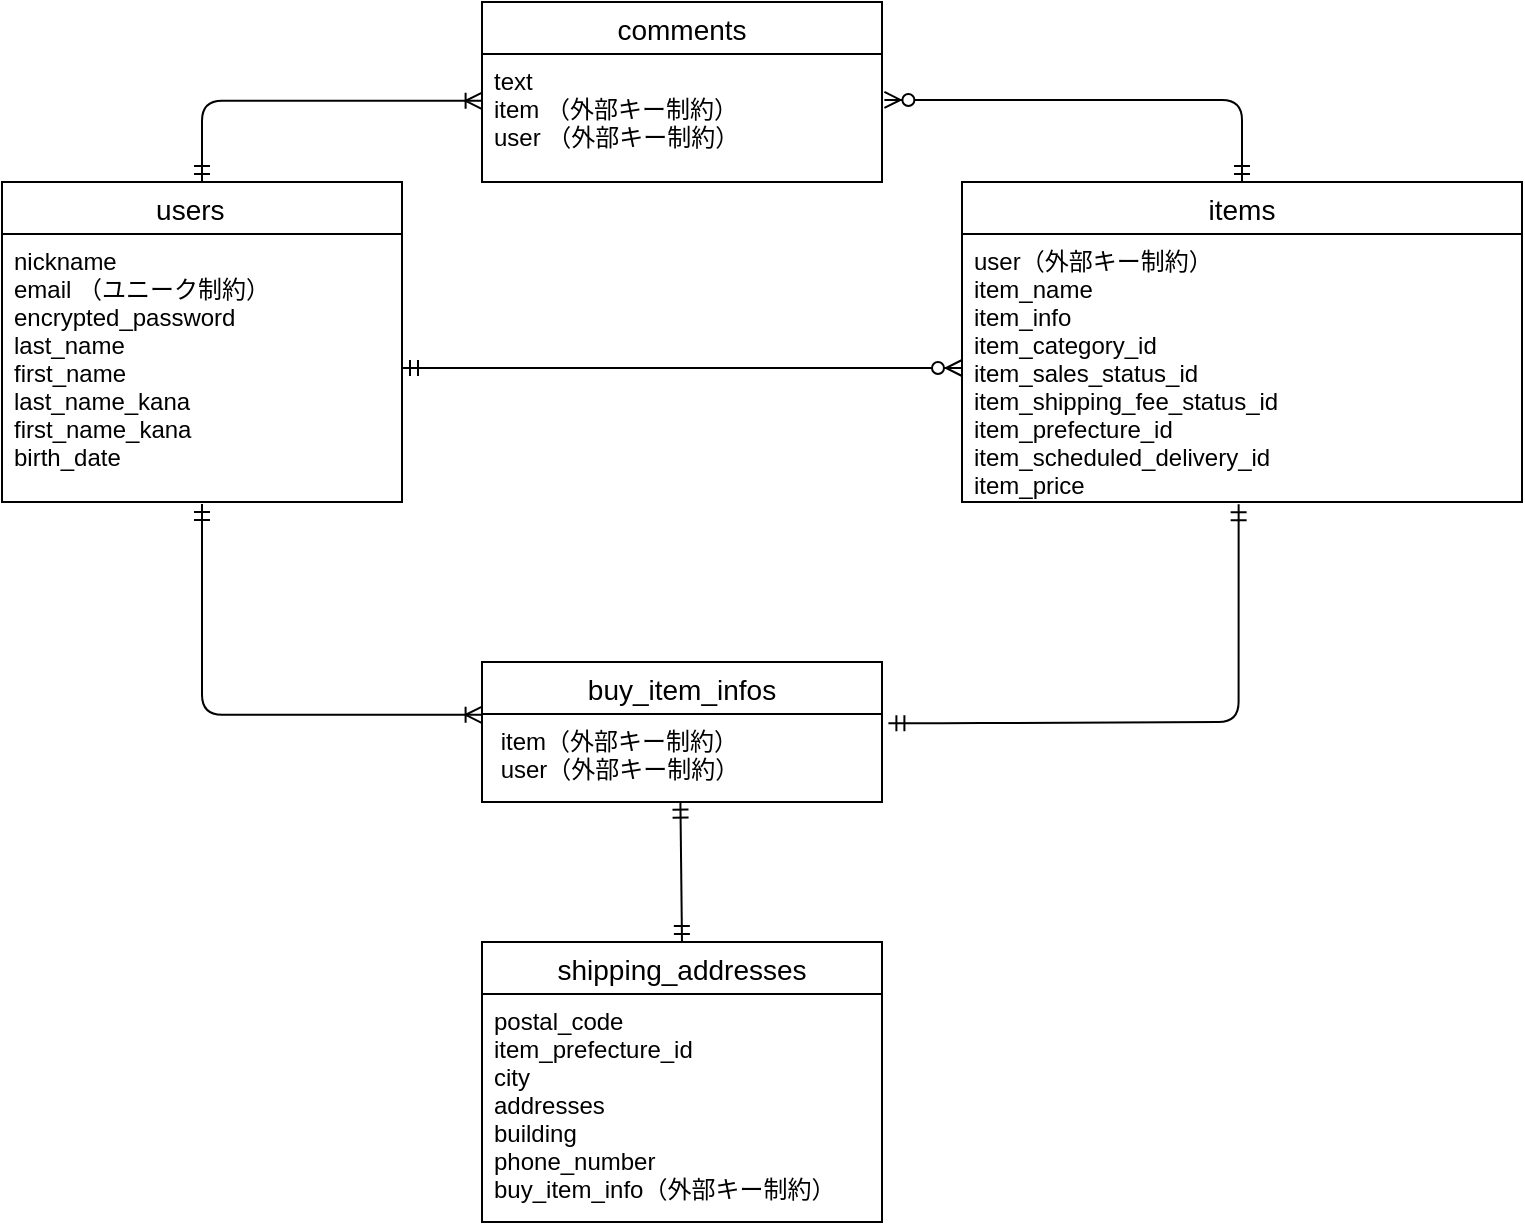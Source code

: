 <mxfile>
    <diagram id="tXXJamdvoFfJXyWj0aLa" name="ページ1">
        <mxGraphModel dx="678" dy="859" grid="1" gridSize="10" guides="1" tooltips="1" connect="1" arrows="1" fold="1" page="1" pageScale="1" pageWidth="827" pageHeight="1169" math="0" shadow="0">
            <root>
                <mxCell id="0"/>
                <mxCell id="1" parent="0"/>
                <mxCell id="2" value="users   " style="swimlane;fontStyle=0;childLayout=stackLayout;horizontal=1;startSize=26;horizontalStack=0;resizeParent=1;resizeParentMax=0;resizeLast=0;collapsible=1;marginBottom=0;align=center;fontSize=14;" parent="1" vertex="1">
                    <mxGeometry x="40" y="120" width="200" height="160" as="geometry"/>
                </mxCell>
                <mxCell id="3" value="nickname &#10;email （ユニーク制約）&#10;encrypted_password &#10;last_name&#10;first_name&#10;last_name_kana &#10;first_name_kana &#10;birth_date " style="text;strokeColor=none;fillColor=none;spacingLeft=4;spacingRight=4;overflow=hidden;rotatable=0;points=[[0,0.5],[1,0.5]];portConstraint=eastwest;fontSize=12;" parent="2" vertex="1">
                    <mxGeometry y="26" width="200" height="134" as="geometry"/>
                </mxCell>
                <mxCell id="6" value="items" style="swimlane;fontStyle=0;childLayout=stackLayout;horizontal=1;startSize=26;horizontalStack=0;resizeParent=1;resizeParentMax=0;resizeLast=0;collapsible=1;marginBottom=0;align=center;fontSize=14;" parent="1" vertex="1">
                    <mxGeometry x="520" y="120" width="280" height="160" as="geometry"/>
                </mxCell>
                <mxCell id="7" value="user（外部キー制約）&#10;item_name &#10;item_info&#10;item_category_id&#10;item_sales_status_id&#10;item_shipping_fee_status_id&#10;item_prefecture_id &#10;item_scheduled_delivery_id &#10;item_price&#10;" style="text;strokeColor=none;fillColor=none;spacingLeft=4;spacingRight=4;overflow=hidden;rotatable=0;points=[[0,0.5],[1,0.5]];portConstraint=eastwest;fontSize=12;" parent="6" vertex="1">
                    <mxGeometry y="26" width="280" height="134" as="geometry"/>
                </mxCell>
                <mxCell id="10" value="comments" style="swimlane;fontStyle=0;childLayout=stackLayout;horizontal=1;startSize=26;horizontalStack=0;resizeParent=1;resizeParentMax=0;resizeLast=0;collapsible=1;marginBottom=0;align=center;fontSize=14;" parent="1" vertex="1">
                    <mxGeometry x="280" y="30" width="200" height="90" as="geometry"/>
                </mxCell>
                <mxCell id="11" value="text &#10;item （外部キー制約）&#10;user （外部キー制約）" style="text;strokeColor=none;fillColor=none;spacingLeft=4;spacingRight=4;overflow=hidden;rotatable=0;points=[[0,0.5],[1,0.5]];portConstraint=eastwest;fontSize=12;" parent="10" vertex="1">
                    <mxGeometry y="26" width="200" height="64" as="geometry"/>
                </mxCell>
                <mxCell id="32" value="" style="edgeStyle=orthogonalEdgeStyle;fontSize=12;html=1;endArrow=ERzeroToMany;startArrow=ERmandOne;entryX=1.006;entryY=0.359;entryDx=0;entryDy=0;exitX=0.5;exitY=0;exitDx=0;exitDy=0;entryPerimeter=0;" parent="1" source="6" target="11" edge="1">
                    <mxGeometry width="100" height="100" relative="1" as="geometry">
                        <mxPoint x="642" y="318" as="sourcePoint"/>
                        <mxPoint x="630" y="290" as="targetPoint"/>
                    </mxGeometry>
                </mxCell>
                <mxCell id="36" value="" style="fontSize=12;html=1;endArrow=ERzeroToMany;startArrow=ERmandOne;entryX=0;entryY=0.5;entryDx=0;entryDy=0;exitX=1;exitY=0.5;exitDx=0;exitDy=0;" parent="1" source="3" target="7" edge="1">
                    <mxGeometry width="100" height="100" relative="1" as="geometry">
                        <mxPoint x="380.04" y="130.0" as="sourcePoint"/>
                        <mxPoint x="544.2" y="224.52" as="targetPoint"/>
                    </mxGeometry>
                </mxCell>
                <mxCell id="37" value="buy_item_infos" style="swimlane;fontStyle=0;childLayout=stackLayout;horizontal=1;startSize=26;horizontalStack=0;resizeParent=1;resizeParentMax=0;resizeLast=0;collapsible=1;marginBottom=0;align=center;fontSize=14;" parent="1" vertex="1">
                    <mxGeometry x="280" y="360" width="200" height="70" as="geometry"/>
                </mxCell>
                <mxCell id="38" value=" item（外部キー制約）&#10; user（外部キー制約）" style="text;strokeColor=none;fillColor=none;spacingLeft=4;spacingRight=4;overflow=hidden;rotatable=0;points=[[0,0.5],[1,0.5]];portConstraint=eastwest;fontSize=12;" parent="37" vertex="1">
                    <mxGeometry y="26" width="200" height="44" as="geometry"/>
                </mxCell>
                <mxCell id="40" value="shipping_addresses" style="swimlane;fontStyle=0;childLayout=stackLayout;horizontal=1;startSize=26;horizontalStack=0;resizeParent=1;resizeParentMax=0;resizeLast=0;collapsible=1;marginBottom=0;align=center;fontSize=14;" parent="1" vertex="1">
                    <mxGeometry x="280" y="500" width="200" height="140" as="geometry"/>
                </mxCell>
                <mxCell id="41" value="postal_code&#10;item_prefecture_id&#10;city&#10;addresses&#10;building&#10;phone_number&#10;buy_item_info（外部キー制約）" style="text;strokeColor=none;fillColor=none;spacingLeft=4;spacingRight=4;overflow=hidden;rotatable=0;points=[[0,0.5],[1,0.5]];portConstraint=eastwest;fontSize=12;" parent="40" vertex="1">
                    <mxGeometry y="26" width="200" height="114" as="geometry"/>
                </mxCell>
                <mxCell id="42" value="" style="edgeStyle=orthogonalEdgeStyle;fontSize=12;html=1;endArrow=ERoneToMany;startArrow=ERmandOne;entryX=-0.001;entryY=0.009;entryDx=0;entryDy=0;entryPerimeter=0;" parent="1" target="38" edge="1">
                    <mxGeometry width="100" height="100" relative="1" as="geometry">
                        <mxPoint x="140" y="281" as="sourcePoint"/>
                        <mxPoint x="320" y="400" as="targetPoint"/>
                        <Array as="points">
                            <mxPoint x="140" y="281"/>
                            <mxPoint x="140" y="386"/>
                        </Array>
                    </mxGeometry>
                </mxCell>
                <mxCell id="44" value="" style="edgeStyle=orthogonalEdgeStyle;fontSize=12;html=1;endArrow=ERoneToMany;startArrow=ERmandOne;entryX=-0.001;entryY=0.366;entryDx=0;entryDy=0;entryPerimeter=0;exitX=0.5;exitY=0;exitDx=0;exitDy=0;" parent="1" source="2" target="11" edge="1">
                    <mxGeometry width="100" height="100" relative="1" as="geometry">
                        <mxPoint x="200" y="50" as="sourcePoint"/>
                        <mxPoint x="170" y="10" as="targetPoint"/>
                        <Array as="points">
                            <mxPoint x="140" y="79"/>
                        </Array>
                    </mxGeometry>
                </mxCell>
                <mxCell id="46" value="" style="edgeStyle=orthogonalEdgeStyle;fontSize=12;html=1;endArrow=ERmandOne;startArrow=ERmandOne;entryX=0.494;entryY=1.008;entryDx=0;entryDy=0;entryPerimeter=0;exitX=1.016;exitY=0.105;exitDx=0;exitDy=0;exitPerimeter=0;" parent="1" source="38" target="7" edge="1">
                    <mxGeometry width="100" height="100" relative="1" as="geometry">
                        <mxPoint x="520" y="390" as="sourcePoint"/>
                        <mxPoint x="510" y="360" as="targetPoint"/>
                        <Array as="points">
                            <mxPoint x="520" y="391"/>
                            <mxPoint x="658" y="390"/>
                        </Array>
                    </mxGeometry>
                </mxCell>
                <mxCell id="47" value="" style="fontSize=12;html=1;endArrow=ERmandOne;startArrow=ERmandOne;entryX=0.5;entryY=0;entryDx=0;entryDy=0;exitX=0.496;exitY=0.995;exitDx=0;exitDy=0;exitPerimeter=0;" parent="1" source="38" target="40" edge="1">
                    <mxGeometry width="100" height="100" relative="1" as="geometry">
                        <mxPoint x="530" y="400" as="sourcePoint"/>
                        <mxPoint x="668.8" y="331.392" as="targetPoint"/>
                    </mxGeometry>
                </mxCell>
            </root>
        </mxGraphModel>
    </diagram>
</mxfile>